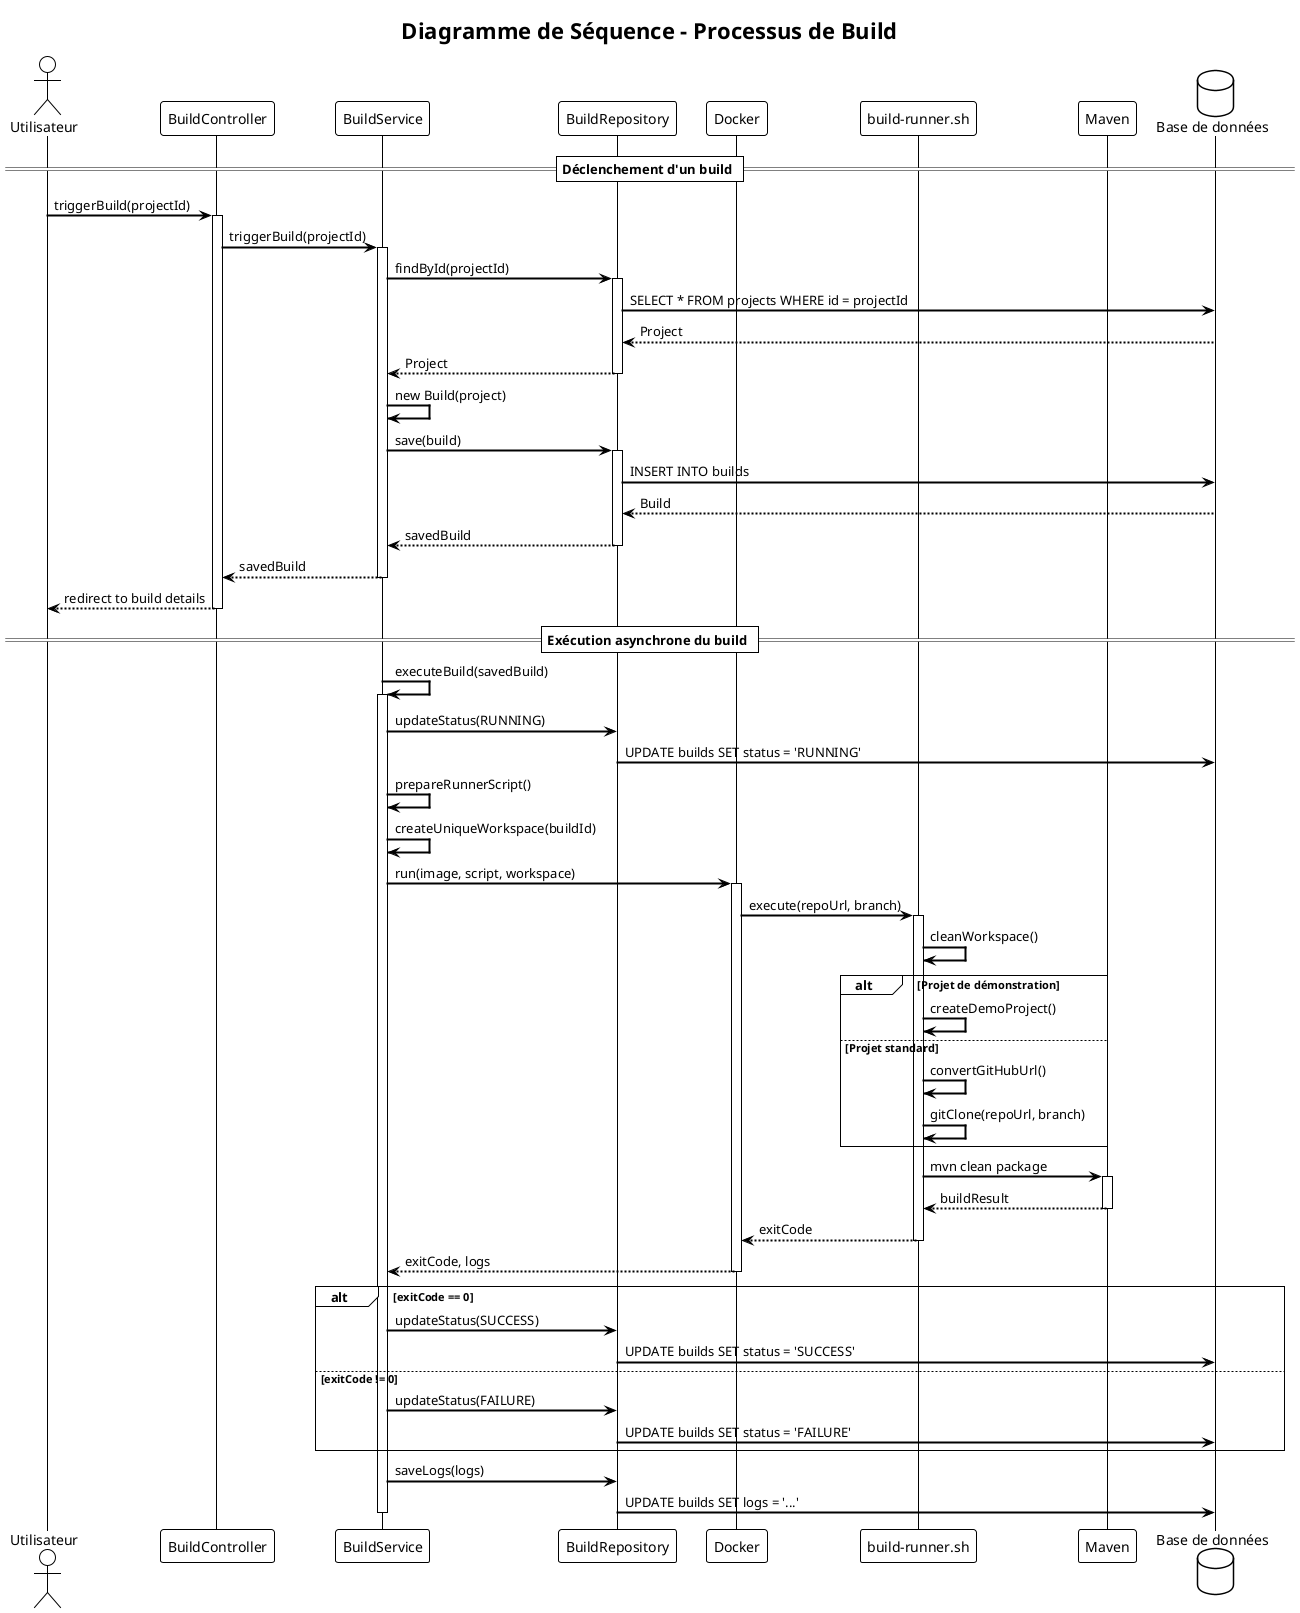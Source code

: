 @startuml
!theme plain
skinparam sequenceArrowThickness 2
title Diagramme de Séquence - Processus de Build

actor Utilisateur
participant "BuildController" as Controller
participant "BuildService" as Service
participant "BuildRepository" as Repository
participant "Docker" as Docker
participant "build-runner.sh" as Script
participant "Maven" as Maven
database "Base de données" as DB

== Déclenchement d'un build ==

Utilisateur -> Controller : triggerBuild(projectId)
activate Controller
Controller -> Service : triggerBuild(projectId)
activate Service
Service -> Repository : findById(projectId)
activate Repository
Repository -> DB : SELECT * FROM projects WHERE id = projectId
DB --> Repository : Project
Repository --> Service : Project
deactivate Repository
Service -> Service : new Build(project)
Service -> Repository : save(build)
activate Repository
Repository -> DB : INSERT INTO builds
DB --> Repository : Build
Repository --> Service : savedBuild
deactivate Repository
Service --> Controller : savedBuild
deactivate Service
Controller --> Utilisateur : redirect to build details
deactivate Controller

== Exécution asynchrone du build ==

Service -> Service : executeBuild(savedBuild)
activate Service
Service -> Repository : updateStatus(RUNNING)
Repository -> DB : UPDATE builds SET status = 'RUNNING'
Service -> Service : prepareRunnerScript()
Service -> Service : createUniqueWorkspace(buildId)
Service -> Docker : run(image, script, workspace)
activate Docker
Docker -> Script : execute(repoUrl, branch)
activate Script
Script -> Script : cleanWorkspace()
alt Projet de démonstration
  Script -> Script : createDemoProject()
else Projet standard
  Script -> Script : convertGitHubUrl()
  Script -> Script : gitClone(repoUrl, branch)
end
Script -> Maven : mvn clean package
activate Maven
Maven --> Script : buildResult
deactivate Maven
Script --> Docker : exitCode
deactivate Script
Docker --> Service : exitCode, logs
deactivate Docker
alt exitCode == 0
  Service -> Repository : updateStatus(SUCCESS)
  Repository -> DB : UPDATE builds SET status = 'SUCCESS'
else exitCode != 0
  Service -> Repository : updateStatus(FAILURE)
  Repository -> DB : UPDATE builds SET status = 'FAILURE'
end
Service -> Repository : saveLogs(logs)
Repository -> DB : UPDATE builds SET logs = '...'
deactivate Service

@enduml
